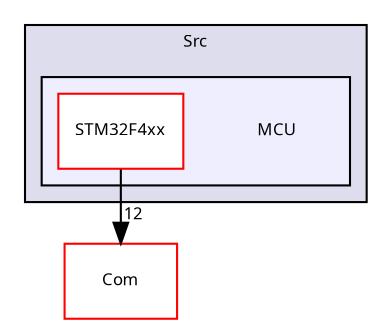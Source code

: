 digraph "Src/MCU" {
  compound=true
  node [ fontsize="8", fontname="Sans"];
  edge [ labelfontsize="8", labelfontname="Sans"];
  subgraph clusterdir_413f4e031a85da0d68269c6fd2f76e1c {
    graph [ bgcolor="#ddddee", pencolor="black", label="Src" fontname="Sans", fontsize="8", URL="dir_413f4e031a85da0d68269c6fd2f76e1c.html"]
  subgraph clusterdir_9c07b6f6cc004f3a3b80dfa585542b38 {
    graph [ bgcolor="#eeeeff", pencolor="black", label="" URL="dir_9c07b6f6cc004f3a3b80dfa585542b38.html"];
    dir_9c07b6f6cc004f3a3b80dfa585542b38 [shape=plaintext label="MCU"];
    dir_beab16f734dc96e7eda1a1d9f885fde3 [shape=box label="STM32F4xx" color="red" fillcolor="white" style="filled" URL="dir_beab16f734dc96e7eda1a1d9f885fde3.html"];
  }
  }
  dir_bd6076192d431881978bb9a63bffcd65 [shape=box label="Com" fillcolor="white" style="filled" color="red" URL="dir_bd6076192d431881978bb9a63bffcd65.html"];
  dir_beab16f734dc96e7eda1a1d9f885fde3->dir_bd6076192d431881978bb9a63bffcd65 [headlabel="12", labeldistance=1.5 headhref="dir_000027_000001.html"];
}
